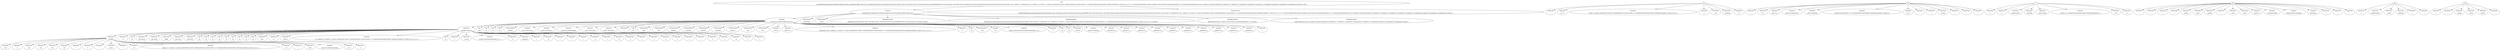 digraph AST{
00[label="goal
\n classBubbleSort{publicstaticvoidmain(String[]a){System.out.println(newBBS().Start(10));}}classBBS{int[]number;intsize;publicintStart(intsz){intaux01;aux01=this.Init(sz);aux01=this.Print();System.out.println(99999);aux01=this.Sort();aux01=this.Print();return0;}publicintSort(){intnt;inti;intaux02;intaux04;intaux05;intaux06;intaux07;intj;intt;i=size-1;aux02=0-1;while(aux02<i){j=1;while(j<(i+1)){aux07=j-1;aux04=number[aux07];aux05=number[j];if(aux05<aux04){aux06=j-1;t=number[aux06];number[aux06]=number[j];number[j]=t;}elsent=0;j=j+1;}i=i-1;}return0;}publicintPrint(){intj;j=0;while(j<(size)){System.out.println(number[j]);j=j+1;}return0;}publicintInit(intsz){size=sz;number=newint[sz];number[0]=20;number[1]=7;number[2]=12;number[3]=18;number[4]=2;number[5]=11;number[6]=6;number[7]=9;number[8]=19;number[9]=5;return0;}}<EOF>
"]
11[label="mainClass
\n classBubbleSort{publicstaticvoidmain(String[]a){System.out.println(newBBS().Start(10));}}
"]
22[label="statement
\n System.out.println(newBBS().Start(10));
"]
33[label="expression
\n newBBS().Start(10)
"]
44[label="expression
\n newBBS()
"]
45[label="expression
\n 10
"]
16[label="classDeclaration
\n classBBS{int[]number;intsize;publicintStart(intsz){intaux01;aux01=this.Init(sz);aux01=this.Print();System.out.println(99999);aux01=this.Sort();aux01=this.Print();return0;}publicintSort(){intnt;inti;intaux02;intaux04;intaux05;intaux06;intaux07;intj;intt;i=size-1;aux02=0-1;while(aux02<i){j=1;while(j<(i+1)){aux07=j-1;aux04=number[aux07];aux05=number[j];if(aux05<aux04){aux06=j-1;t=number[aux06];number[aux06]=number[j];number[j]=t;}elsent=0;j=j+1;}i=i-1;}return0;}publicintPrint(){intj;j=0;while(j<(size)){System.out.println(number[j]);j=j+1;}return0;}publicintInit(intsz){size=sz;number=newint[sz];number[0]=20;number[1]=7;number[2]=12;number[3]=18;number[4]=2;number[5]=11;number[6]=6;number[7]=9;number[8]=19;number[9]=5;return0;}}
"]
27[label="varDeclaration
\n int[]number;
"]
38[label="type
\n int[]
"]
29[label="varDeclaration
\n intsize;
"]
310[label="type
\n int
"]
211[label="methodDeclaration
\n publicintStart(intsz){intaux01;aux01=this.Init(sz);aux01=this.Print();System.out.println(99999);aux01=this.Sort();aux01=this.Print();return0;}
"]
312[label="type
\n int
"]
313[label="type
\n int
"]
314[label="varDeclaration
\n intaux01;
"]
415[label="type
\n int
"]
316[label="statement
\n aux01=this.Init(sz);
"]
417[label="expression
\n this.Init(sz)
"]
518[label="expression
\n this
"]
519[label="expression
\n sz
"]
320[label="statement
\n aux01=this.Print();
"]
421[label="expression
\n this.Print()
"]
522[label="expression
\n this
"]
323[label="statement
\n System.out.println(99999);
"]
424[label="expression
\n 99999
"]
325[label="statement
\n aux01=this.Sort();
"]
426[label="expression
\n this.Sort()
"]
527[label="expression
\n this
"]
328[label="statement
\n aux01=this.Print();
"]
429[label="expression
\n this.Print()
"]
530[label="expression
\n this
"]
331[label="expression
\n 0
"]
232[label="methodDeclaration
\n publicintSort(){intnt;inti;intaux02;intaux04;intaux05;intaux06;intaux07;intj;intt;i=size-1;aux02=0-1;while(aux02<i){j=1;while(j<(i+1)){aux07=j-1;aux04=number[aux07];aux05=number[j];if(aux05<aux04){aux06=j-1;t=number[aux06];number[aux06]=number[j];number[j]=t;}elsent=0;j=j+1;}i=i-1;}return0;}
"]
333[label="type
\n int
"]
334[label="varDeclaration
\n intnt;
"]
435[label="type
\n int
"]
336[label="varDeclaration
\n inti;
"]
437[label="type
\n int
"]
338[label="varDeclaration
\n intaux02;
"]
439[label="type
\n int
"]
340[label="varDeclaration
\n intaux04;
"]
441[label="type
\n int
"]
342[label="varDeclaration
\n intaux05;
"]
443[label="type
\n int
"]
344[label="varDeclaration
\n intaux06;
"]
445[label="type
\n int
"]
346[label="varDeclaration
\n intaux07;
"]
447[label="type
\n int
"]
348[label="varDeclaration
\n intj;
"]
449[label="type
\n int
"]
350[label="varDeclaration
\n intt;
"]
451[label="type
\n int
"]
352[label="statement
\n i=size-1;
"]
453[label="expression
\n size-1
"]
554[label="expression
\n size
"]
555[label="expression
\n 1
"]
356[label="statement
\n aux02=0-1;
"]
457[label="expression
\n 0-1
"]
558[label="expression
\n 0
"]
559[label="expression
\n 1
"]
360[label="statement
\n while(aux02<i){j=1;while(j<(i+1)){aux07=j-1;aux04=number[aux07];aux05=number[j];if(aux05<aux04){aux06=j-1;t=number[aux06];number[aux06]=number[j];number[j]=t;}elsent=0;j=j+1;}i=i-1;}
"]
461[label="expression
\n aux02<i
"]
562[label="expression
\n aux02
"]
563[label="expression
\n i
"]
464[label="statement
\n {j=1;while(j<(i+1)){aux07=j-1;aux04=number[aux07];aux05=number[j];if(aux05<aux04){aux06=j-1;t=number[aux06];number[aux06]=number[j];number[j]=t;}elsent=0;j=j+1;}i=i-1;}
"]
565[label="statement
\n j=1;
"]
666[label="expression
\n 1
"]
567[label="statement
\n while(j<(i+1)){aux07=j-1;aux04=number[aux07];aux05=number[j];if(aux05<aux04){aux06=j-1;t=number[aux06];number[aux06]=number[j];number[j]=t;}elsent=0;j=j+1;}
"]
668[label="expression
\n j<(i+1)
"]
769[label="expression
\n j
"]
770[label="expression
\n (i+1)
"]
871[label="expression
\n i+1
"]
972[label="expression
\n i
"]
973[label="expression
\n 1
"]
674[label="statement
\n {aux07=j-1;aux04=number[aux07];aux05=number[j];if(aux05<aux04){aux06=j-1;t=number[aux06];number[aux06]=number[j];number[j]=t;}elsent=0;j=j+1;}
"]
775[label="statement
\n aux07=j-1;
"]
876[label="expression
\n j-1
"]
977[label="expression
\n j
"]
978[label="expression
\n 1
"]
779[label="statement
\n aux04=number[aux07];
"]
880[label="expression
\n number[aux07]
"]
981[label="expression
\n number
"]
982[label="expression
\n aux07
"]
783[label="statement
\n aux05=number[j];
"]
884[label="expression
\n number[j]
"]
985[label="expression
\n number
"]
986[label="expression
\n j
"]
787[label="statement
\n if(aux05<aux04){aux06=j-1;t=number[aux06];number[aux06]=number[j];number[j]=t;}elsent=0;
"]
888[label="expression
\n aux05<aux04
"]
989[label="expression
\n aux05
"]
990[label="expression
\n aux04
"]
891[label="statement
\n {aux06=j-1;t=number[aux06];number[aux06]=number[j];number[j]=t;}
"]
992[label="statement
\n aux06=j-1;
"]
1093[label="expression
\n j-1
"]
1194[label="expression
\n j
"]
1195[label="expression
\n 1
"]
996[label="statement
\n t=number[aux06];
"]
1097[label="expression
\n number[aux06]
"]
1198[label="expression
\n number
"]
1199[label="expression
\n aux06
"]
9100[label="statement
\n number[aux06]=number[j];
"]
10101[label="expression
\n aux06
"]
10102[label="expression
\n number[j]
"]
11103[label="expression
\n number
"]
11104[label="expression
\n j
"]
9105[label="statement
\n number[j]=t;
"]
10106[label="expression
\n j
"]
10107[label="expression
\n t
"]
8108[label="statement
\n nt=0;
"]
9109[label="expression
\n 0
"]
7110[label="statement
\n j=j+1;
"]
8111[label="expression
\n j+1
"]
9112[label="expression
\n j
"]
9113[label="expression
\n 1
"]
5114[label="statement
\n i=i-1;
"]
6115[label="expression
\n i-1
"]
7116[label="expression
\n i
"]
7117[label="expression
\n 1
"]
3118[label="expression
\n 0
"]
2119[label="methodDeclaration
\n publicintPrint(){intj;j=0;while(j<(size)){System.out.println(number[j]);j=j+1;}return0;}
"]
3120[label="type
\n int
"]
3121[label="varDeclaration
\n intj;
"]
4122[label="type
\n int
"]
3123[label="statement
\n j=0;
"]
4124[label="expression
\n 0
"]
3125[label="statement
\n while(j<(size)){System.out.println(number[j]);j=j+1;}
"]
4126[label="expression
\n j<(size)
"]
5127[label="expression
\n j
"]
5128[label="expression
\n (size)
"]
6129[label="expression
\n size
"]
4130[label="statement
\n {System.out.println(number[j]);j=j+1;}
"]
5131[label="statement
\n System.out.println(number[j]);
"]
6132[label="expression
\n number[j]
"]
7133[label="expression
\n number
"]
7134[label="expression
\n j
"]
5135[label="statement
\n j=j+1;
"]
6136[label="expression
\n j+1
"]
7137[label="expression
\n j
"]
7138[label="expression
\n 1
"]
3139[label="expression
\n 0
"]
2140[label="methodDeclaration
\n publicintInit(intsz){size=sz;number=newint[sz];number[0]=20;number[1]=7;number[2]=12;number[3]=18;number[4]=2;number[5]=11;number[6]=6;number[7]=9;number[8]=19;number[9]=5;return0;}
"]
3141[label="type
\n int
"]
3142[label="type
\n int
"]
3143[label="statement
\n size=sz;
"]
4144[label="expression
\n sz
"]
3145[label="statement
\n number=newint[sz];
"]
4146[label="expression
\n newint[sz]
"]
5147[label="expression
\n sz
"]
3148[label="statement
\n number[0]=20;
"]
4149[label="expression
\n 0
"]
4150[label="expression
\n 20
"]
3151[label="statement
\n number[1]=7;
"]
4152[label="expression
\n 1
"]
4153[label="expression
\n 7
"]
3154[label="statement
\n number[2]=12;
"]
4155[label="expression
\n 2
"]
4156[label="expression
\n 12
"]
3157[label="statement
\n number[3]=18;
"]
4158[label="expression
\n 3
"]
4159[label="expression
\n 18
"]
3160[label="statement
\n number[4]=2;
"]
4161[label="expression
\n 4
"]
4162[label="expression
\n 2
"]
3163[label="statement
\n number[5]=11;
"]
4164[label="expression
\n 5
"]
4165[label="expression
\n 11
"]
3166[label="statement
\n number[6]=6;
"]
4167[label="expression
\n 6
"]
4168[label="expression
\n 6
"]
3169[label="statement
\n number[7]=9;
"]
4170[label="expression
\n 7
"]
4171[label="expression
\n 9
"]
3172[label="statement
\n number[8]=19;
"]
4173[label="expression
\n 8
"]
4174[label="expression
\n 19
"]
3175[label="statement
\n number[9]=5;
"]
4176[label="expression
\n 9
"]
4177[label="expression
\n 5
"]
3178[label="expression
\n 0
"]
00->11
11->22
22->33
33->44
33->45
00->16
11->27
22->38
11->29
22->310
11->211
22->312
22->313
22->314
33->415
22->316
33->417
44->518
44->519
22->320
33->421
44->522
22->323
33->424
22->325
33->426
44->527
22->328
33->429
44->530
22->331
11->232
22->333
22->334
33->435
22->336
33->437
22->338
33->439
22->340
33->441
22->342
33->443
22->344
33->445
22->346
33->447
22->348
33->449
22->350
33->451
22->352
33->453
44->554
44->555
22->356
33->457
44->558
44->559
22->360
33->461
44->562
44->563
33->464
44->565
55->666
44->567
55->668
66->769
66->770
77->871
88->972
88->973
55->674
66->775
77->876
88->977
88->978
66->779
77->880
88->981
88->982
66->783
77->884
88->985
88->986
66->787
77->888
88->989
88->990
77->891
88->992
99->1093
1010->1194
1010->1195
88->996
99->1097
1010->1198
1010->1199
88->9100
99->10101
99->10102
1010->11103
1010->11104
88->9105
99->10106
99->10107
77->8108
88->9109
66->7110
77->8111
88->9112
88->9113
44->5114
55->6115
66->7116
66->7117
22->3118
11->2119
22->3120
22->3121
33->4122
22->3123
33->4124
22->3125
33->4126
44->5127
44->5128
55->6129
33->4130
44->5131
55->6132
66->7133
66->7134
44->5135
55->6136
66->7137
66->7138
22->3139
11->2140
22->3141
22->3142
22->3143
33->4144
22->3145
33->4146
44->5147
22->3148
33->4149
33->4150
22->3151
33->4152
33->4153
22->3154
33->4155
33->4156
22->3157
33->4158
33->4159
22->3160
33->4161
33->4162
22->3163
33->4164
33->4165
22->3166
33->4167
33->4168
22->3169
33->4170
33->4171
22->3172
33->4173
33->4174
22->3175
33->4176
33->4177
22->3178
}
